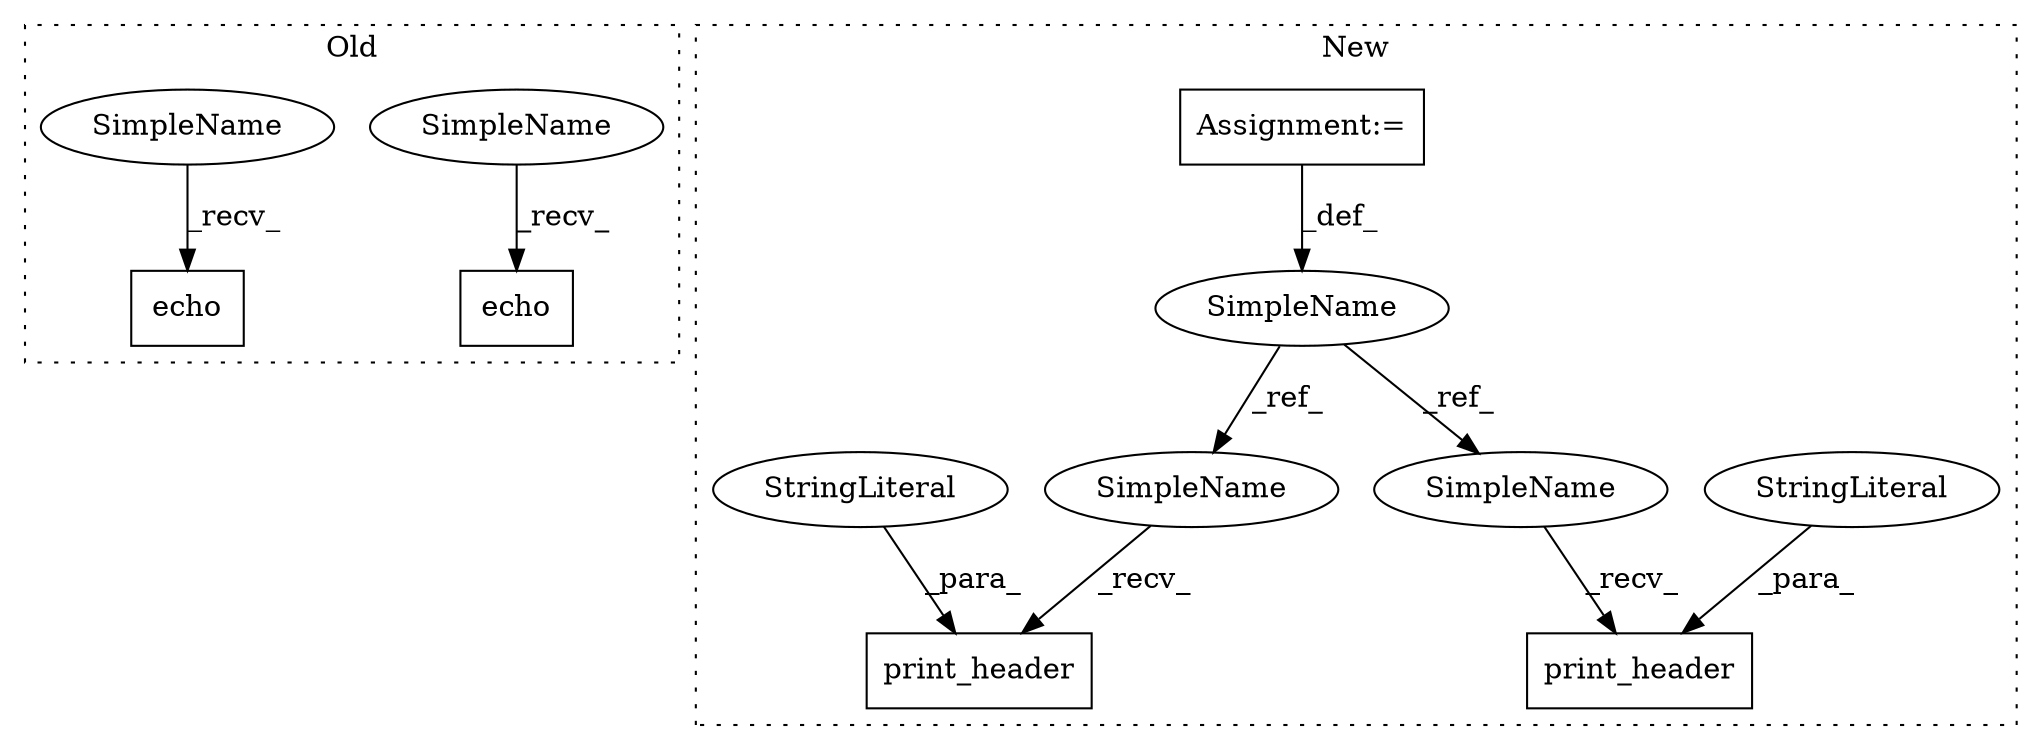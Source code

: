 digraph G {
subgraph cluster0 {
1 [label="echo" a="32" s="1110,1137" l="5,1" shape="box"];
8 [label="echo" a="32" s="623,643" l="5,1" shape="box"];
9 [label="SimpleName" a="42" s="1104" l="5" shape="ellipse"];
10 [label="SimpleName" a="42" s="617" l="5" shape="ellipse"];
label = "Old";
style="dotted";
}
subgraph cluster1 {
2 [label="print_header" a="32" s="827,856" l="13,1" shape="box"];
3 [label="SimpleName" a="42" s="543" l="7" shape="ellipse"];
4 [label="print_header" a="32" s="586,614" l="13,1" shape="box"];
5 [label="StringLiteral" a="45" s="599" l="15" shape="ellipse"];
6 [label="StringLiteral" a="45" s="840" l="16" shape="ellipse"];
7 [label="Assignment:=" a="7" s="543" l="7" shape="box"];
11 [label="SimpleName" a="42" s="819" l="7" shape="ellipse"];
12 [label="SimpleName" a="42" s="578" l="7" shape="ellipse"];
label = "New";
style="dotted";
}
3 -> 11 [label="_ref_"];
3 -> 12 [label="_ref_"];
5 -> 4 [label="_para_"];
6 -> 2 [label="_para_"];
7 -> 3 [label="_def_"];
9 -> 1 [label="_recv_"];
10 -> 8 [label="_recv_"];
11 -> 2 [label="_recv_"];
12 -> 4 [label="_recv_"];
}